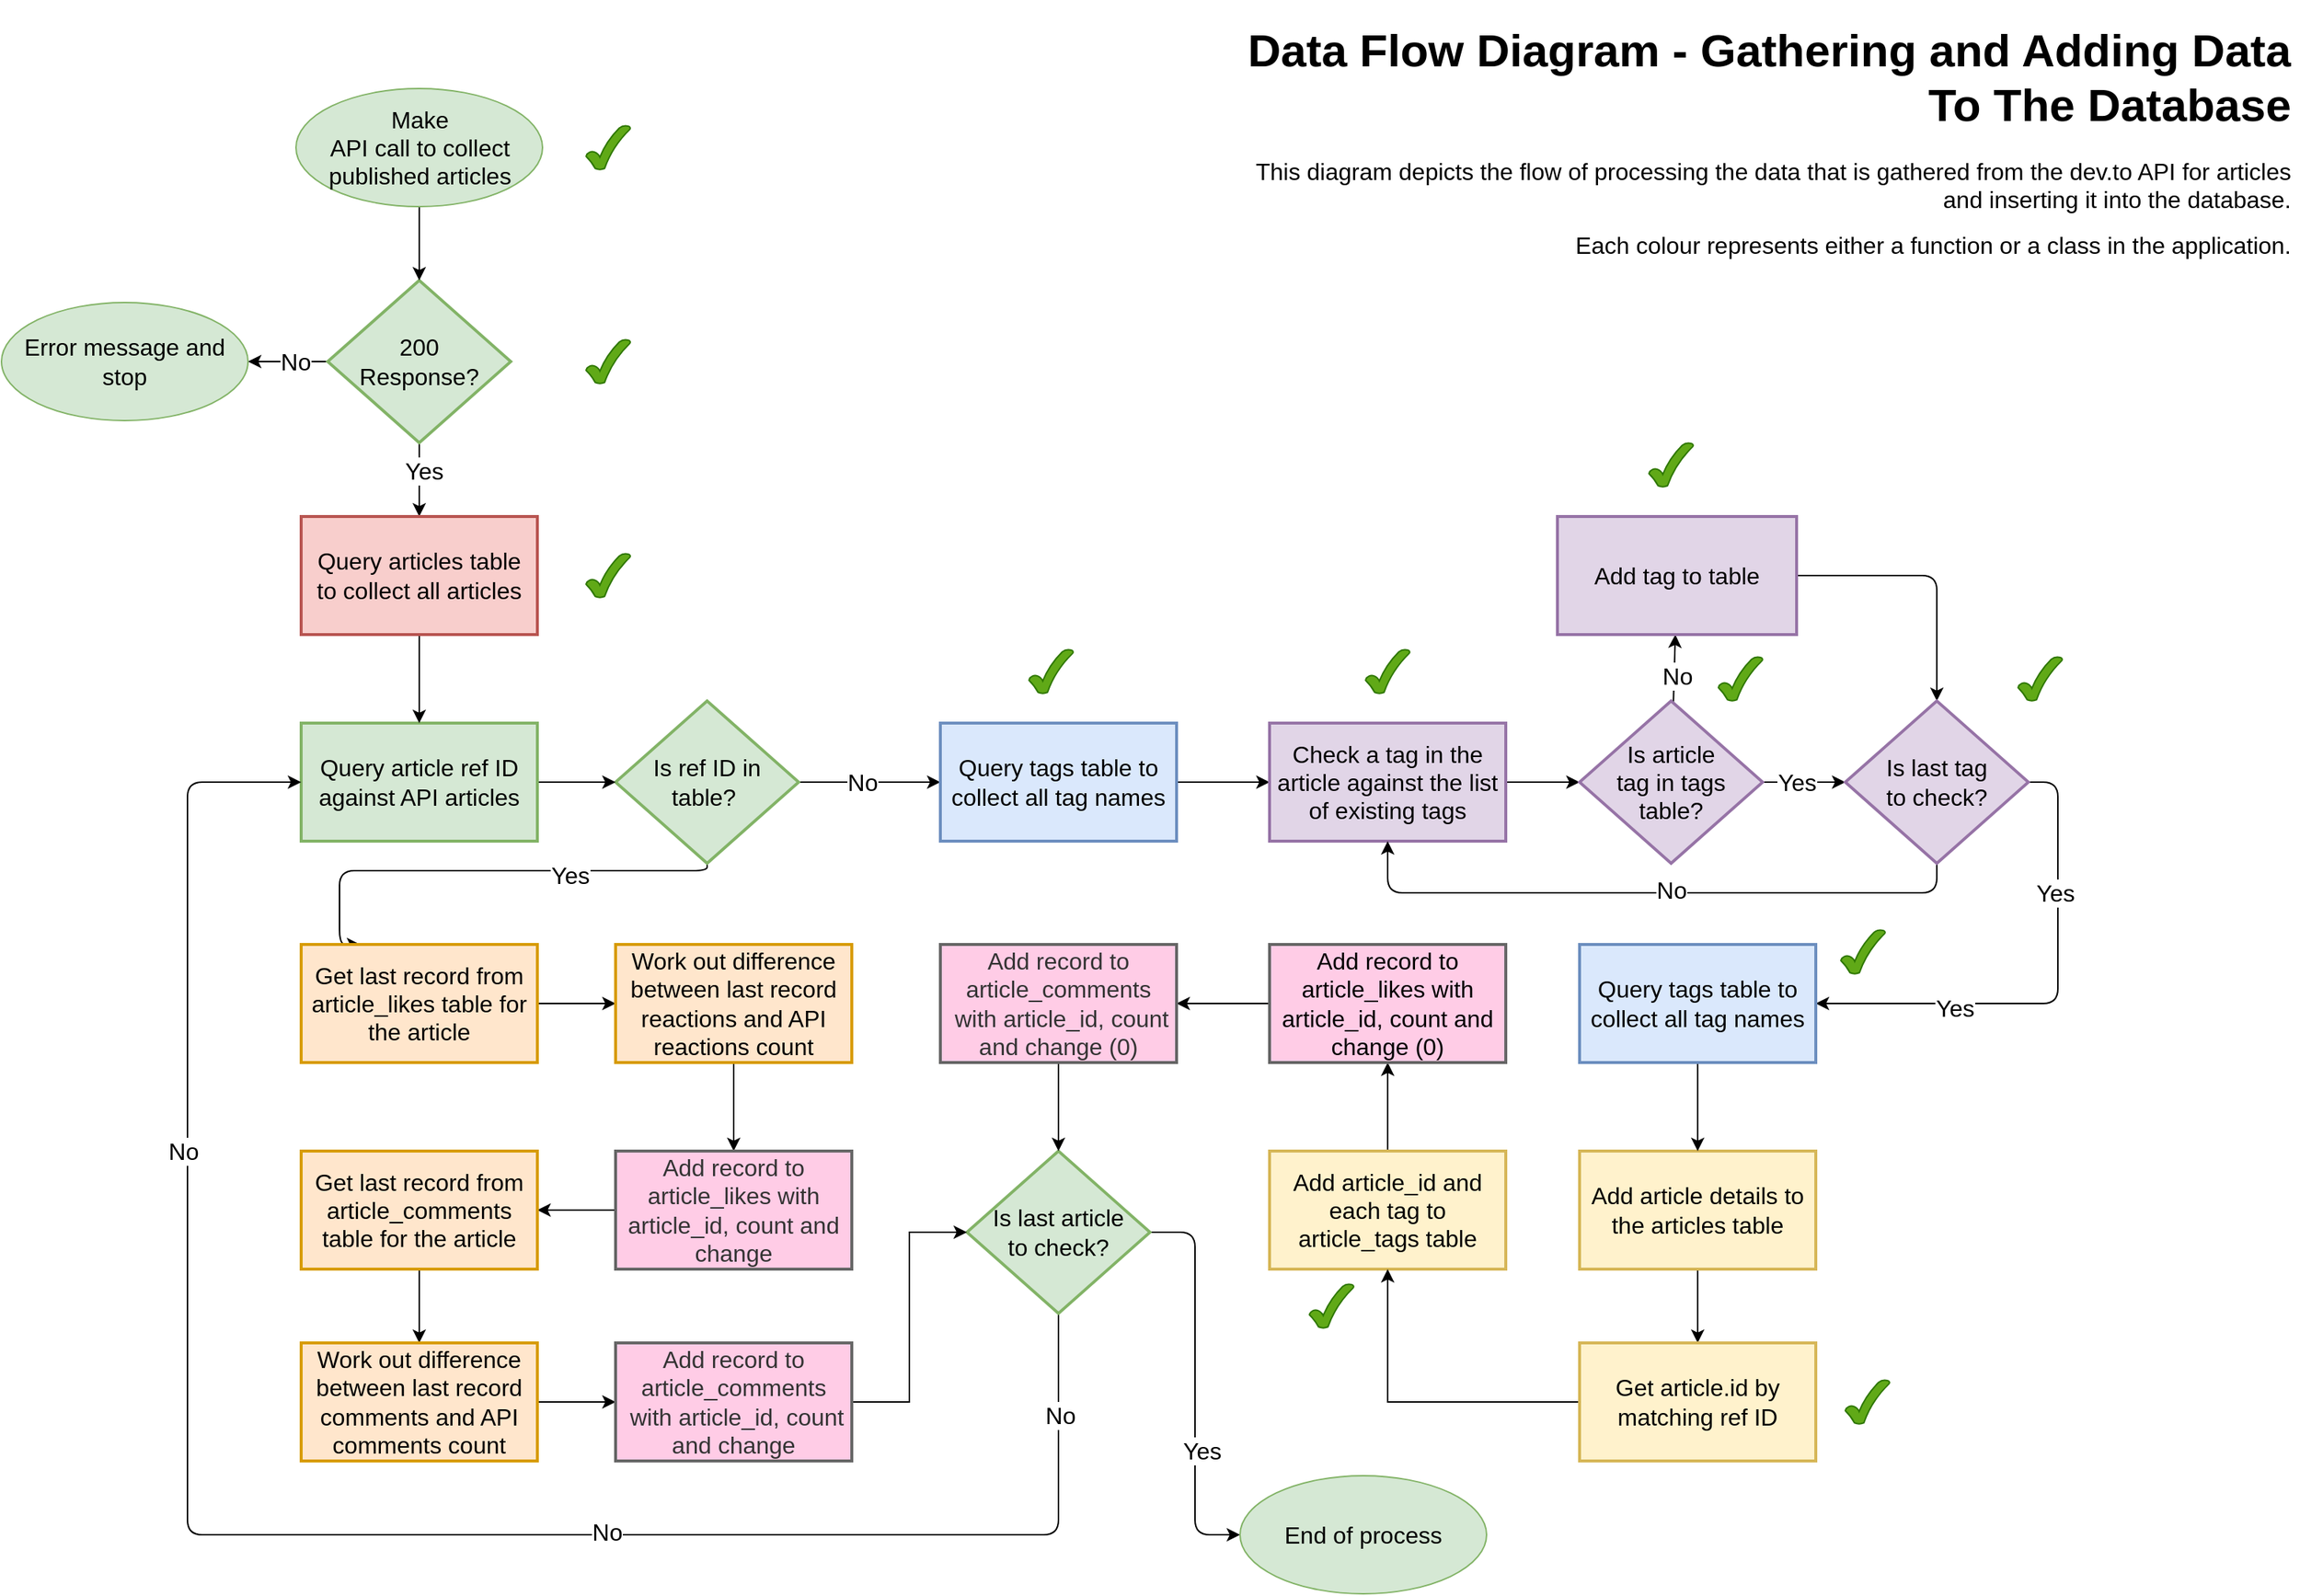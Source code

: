 <mxfile>
    <diagram name="Page-1" id="tyPmelYILmHCZgquHCRe">
        <mxGraphModel dx="1738" dy="825" grid="1" gridSize="10" guides="1" tooltips="1" connect="1" arrows="1" fold="1" page="1" pageScale="1" pageWidth="1654" pageHeight="1169" math="0" shadow="0">
            <root>
                <mxCell id="0"/>
                <mxCell id="1" parent="0"/>
                <mxCell id="qKAgkgesWeWLvzqZyhlg-28" value="" style="edgeStyle=orthogonalEdgeStyle;rounded=0;orthogonalLoop=1;jettySize=auto;html=1;fontSize=16;fontColor=#000000;" parent="1" source="qKAgkgesWeWLvzqZyhlg-4" target="qKAgkgesWeWLvzqZyhlg-23" edge="1">
                    <mxGeometry relative="1" as="geometry"/>
                </mxCell>
                <mxCell id="qKAgkgesWeWLvzqZyhlg-29" value="Yes" style="edgeLabel;html=1;align=center;verticalAlign=middle;resizable=0;points=[];fontSize=16;rounded=0;fontColor=#000000;" parent="qKAgkgesWeWLvzqZyhlg-28" vertex="1" connectable="0">
                    <mxGeometry x="-0.08" y="3" relative="1" as="geometry">
                        <mxPoint y="-4" as="offset"/>
                    </mxGeometry>
                </mxCell>
                <mxCell id="qKAgkgesWeWLvzqZyhlg-117" value="" style="edgeStyle=orthogonalEdgeStyle;orthogonalLoop=1;jettySize=auto;html=1;fontSize=16;fontColor=#000000;" parent="1" source="qKAgkgesWeWLvzqZyhlg-4" target="qKAgkgesWeWLvzqZyhlg-115" edge="1">
                    <mxGeometry relative="1" as="geometry"/>
                </mxCell>
                <mxCell id="qKAgkgesWeWLvzqZyhlg-118" value="No" style="edgeLabel;html=1;align=center;verticalAlign=middle;resizable=0;points=[];fontSize=16;fontColor=#000000;" parent="qKAgkgesWeWLvzqZyhlg-117" vertex="1" connectable="0">
                    <mxGeometry x="0.037" relative="1" as="geometry">
                        <mxPoint x="6" as="offset"/>
                    </mxGeometry>
                </mxCell>
                <mxCell id="qKAgkgesWeWLvzqZyhlg-4" value="200 &lt;br&gt;Response?" style="rhombus;whiteSpace=wrap;html=1;strokeColor=#82b366;strokeWidth=2;fontSize=16;rounded=0;fillColor=#d5e8d4;fontColor=#000000;" parent="1" vertex="1">
                    <mxGeometry x="275" y="230" width="124" height="110" as="geometry"/>
                </mxCell>
                <mxCell id="qKAgkgesWeWLvzqZyhlg-37" value="" style="edgeStyle=orthogonalEdgeStyle;orthogonalLoop=1;jettySize=auto;html=1;fontSize=16;fontColor=#000000;" parent="1" source="qKAgkgesWeWLvzqZyhlg-13" target="qKAgkgesWeWLvzqZyhlg-36" edge="1">
                    <mxGeometry relative="1" as="geometry"/>
                </mxCell>
                <mxCell id="qKAgkgesWeWLvzqZyhlg-38" value="No" style="edgeLabel;html=1;align=center;verticalAlign=middle;resizable=0;points=[];fontSize=16;fontColor=#000000;" parent="qKAgkgesWeWLvzqZyhlg-37" vertex="1" connectable="0">
                    <mxGeometry x="-0.175" relative="1" as="geometry">
                        <mxPoint x="3" as="offset"/>
                    </mxGeometry>
                </mxCell>
                <mxCell id="qKAgkgesWeWLvzqZyhlg-86" style="edgeStyle=orthogonalEdgeStyle;orthogonalLoop=1;jettySize=auto;html=1;exitX=0.5;exitY=1;exitDx=0;exitDy=0;entryX=0.25;entryY=0;entryDx=0;entryDy=0;fontSize=16;fontColor=#000000;" parent="1" source="qKAgkgesWeWLvzqZyhlg-13" target="qKAgkgesWeWLvzqZyhlg-85" edge="1">
                    <mxGeometry relative="1" as="geometry">
                        <Array as="points">
                            <mxPoint x="532" y="630"/>
                            <mxPoint x="283" y="630"/>
                        </Array>
                    </mxGeometry>
                </mxCell>
                <mxCell id="qKAgkgesWeWLvzqZyhlg-126" value="Yes" style="edgeLabel;html=1;align=center;verticalAlign=middle;resizable=0;points=[];fontSize=16;fontColor=#000000;" parent="qKAgkgesWeWLvzqZyhlg-86" vertex="1" connectable="0">
                    <mxGeometry x="-0.274" relative="1" as="geometry">
                        <mxPoint x="17" y="3" as="offset"/>
                    </mxGeometry>
                </mxCell>
                <mxCell id="qKAgkgesWeWLvzqZyhlg-13" value="Is ref ID in table?&amp;nbsp;" style="rhombus;whiteSpace=wrap;html=1;strokeColor=#82b366;strokeWidth=2;fontSize=16;rounded=0;fillColor=#d5e8d4;fontColor=#000000;" parent="1" vertex="1">
                    <mxGeometry x="470" y="515" width="124" height="110" as="geometry"/>
                </mxCell>
                <mxCell id="qKAgkgesWeWLvzqZyhlg-31" value="" style="edgeStyle=orthogonalEdgeStyle;rounded=0;orthogonalLoop=1;jettySize=auto;html=1;fontSize=16;fontColor=#000000;" parent="1" source="qKAgkgesWeWLvzqZyhlg-22" target="qKAgkgesWeWLvzqZyhlg-13" edge="1">
                    <mxGeometry relative="1" as="geometry"/>
                </mxCell>
                <mxCell id="qKAgkgesWeWLvzqZyhlg-22" value="Query article ref ID against API articles" style="rounded=0;whiteSpace=wrap;html=1;strokeColor=#82b366;strokeWidth=2;fontSize=16;fillColor=#d5e8d4;fontColor=#000000;" parent="1" vertex="1">
                    <mxGeometry x="257" y="530" width="160" height="80" as="geometry"/>
                </mxCell>
                <mxCell id="qKAgkgesWeWLvzqZyhlg-30" value="" style="edgeStyle=orthogonalEdgeStyle;rounded=0;orthogonalLoop=1;jettySize=auto;html=1;fontSize=16;fontColor=#000000;" parent="1" source="qKAgkgesWeWLvzqZyhlg-23" target="qKAgkgesWeWLvzqZyhlg-22" edge="1">
                    <mxGeometry relative="1" as="geometry"/>
                </mxCell>
                <mxCell id="qKAgkgesWeWLvzqZyhlg-23" value="Query articles table &lt;br&gt;to collect all articles" style="rounded=0;whiteSpace=wrap;html=1;strokeColor=#b85450;strokeWidth=2;fontSize=16;fillColor=#f8cecc;fontColor=#000000;" parent="1" vertex="1">
                    <mxGeometry x="257" y="390" width="160" height="80" as="geometry"/>
                </mxCell>
                <mxCell id="qKAgkgesWeWLvzqZyhlg-40" value="" style="edgeStyle=orthogonalEdgeStyle;orthogonalLoop=1;jettySize=auto;html=1;fontSize=16;fontColor=#000000;" parent="1" source="qKAgkgesWeWLvzqZyhlg-36" target="qKAgkgesWeWLvzqZyhlg-39" edge="1">
                    <mxGeometry relative="1" as="geometry"/>
                </mxCell>
                <mxCell id="qKAgkgesWeWLvzqZyhlg-36" value="Query tags table to collect all tag names" style="rounded=0;whiteSpace=wrap;html=1;strokeColor=#6c8ebf;strokeWidth=2;fontSize=16;fillColor=#dae8fc;fontColor=#000000;" parent="1" vertex="1">
                    <mxGeometry x="690" y="530" width="160" height="80" as="geometry"/>
                </mxCell>
                <mxCell id="qKAgkgesWeWLvzqZyhlg-77" value="" style="edgeStyle=orthogonalEdgeStyle;orthogonalLoop=1;jettySize=auto;html=1;fontSize=16;fontColor=#000000;" parent="1" source="qKAgkgesWeWLvzqZyhlg-39" target="qKAgkgesWeWLvzqZyhlg-41" edge="1">
                    <mxGeometry relative="1" as="geometry"/>
                </mxCell>
                <mxCell id="qKAgkgesWeWLvzqZyhlg-39" value="Check a tag in the article against the list of existing tags" style="rounded=0;whiteSpace=wrap;html=1;strokeColor=#9673a6;strokeWidth=2;fontSize=16;fillColor=#e1d5e7;fontColor=#000000;" parent="1" vertex="1">
                    <mxGeometry x="913" y="530" width="160" height="80" as="geometry"/>
                </mxCell>
                <mxCell id="qKAgkgesWeWLvzqZyhlg-82" value="" style="edgeStyle=orthogonalEdgeStyle;orthogonalLoop=1;jettySize=auto;html=1;fontSize=16;fontColor=#000000;" parent="1" source="qKAgkgesWeWLvzqZyhlg-41" target="qKAgkgesWeWLvzqZyhlg-48" edge="1">
                    <mxGeometry relative="1" as="geometry"/>
                </mxCell>
                <mxCell id="qKAgkgesWeWLvzqZyhlg-83" value="Yes" style="edgeLabel;html=1;align=center;verticalAlign=middle;resizable=0;points=[];fontSize=16;fontColor=#000000;" parent="qKAgkgesWeWLvzqZyhlg-82" vertex="1" connectable="0">
                    <mxGeometry x="-0.321" relative="1" as="geometry">
                        <mxPoint x="4" as="offset"/>
                    </mxGeometry>
                </mxCell>
                <mxCell id="4" value="" style="edgeStyle=none;html=1;fontSize=16;fontColor=#000000;" parent="1" source="qKAgkgesWeWLvzqZyhlg-41" target="qKAgkgesWeWLvzqZyhlg-43" edge="1">
                    <mxGeometry relative="1" as="geometry"/>
                </mxCell>
                <mxCell id="5" value="No" style="edgeLabel;html=1;align=center;verticalAlign=middle;resizable=0;points=[];fontSize=16;fontColor=#000000;" parent="4" vertex="1" connectable="0">
                    <mxGeometry x="-0.239" y="-2" relative="1" as="geometry">
                        <mxPoint y="-1" as="offset"/>
                    </mxGeometry>
                </mxCell>
                <mxCell id="qKAgkgesWeWLvzqZyhlg-41" value="Is article &lt;br&gt;tag in tags &lt;br&gt;table?" style="rhombus;whiteSpace=wrap;html=1;strokeColor=#9673a6;strokeWidth=2;fontSize=16;rounded=0;fillColor=#e1d5e7;fontColor=#000000;" parent="1" vertex="1">
                    <mxGeometry x="1123" y="515" width="124" height="110" as="geometry"/>
                </mxCell>
                <mxCell id="qKAgkgesWeWLvzqZyhlg-76" value="" style="edgeStyle=orthogonalEdgeStyle;orthogonalLoop=1;jettySize=auto;html=1;fontSize=16;fontColor=#000000;" parent="1" source="qKAgkgesWeWLvzqZyhlg-43" target="qKAgkgesWeWLvzqZyhlg-48" edge="1">
                    <mxGeometry relative="1" as="geometry"/>
                </mxCell>
                <mxCell id="qKAgkgesWeWLvzqZyhlg-43" value="Add tag to table" style="rounded=0;whiteSpace=wrap;html=1;strokeColor=#9673a6;strokeWidth=2;fontSize=16;fillColor=#e1d5e7;fontColor=#000000;" parent="1" vertex="1">
                    <mxGeometry x="1108" y="390" width="162" height="80" as="geometry"/>
                </mxCell>
                <mxCell id="qKAgkgesWeWLvzqZyhlg-78" style="edgeStyle=orthogonalEdgeStyle;orthogonalLoop=1;jettySize=auto;html=1;exitX=0.5;exitY=1;exitDx=0;exitDy=0;entryX=0.5;entryY=1;entryDx=0;entryDy=0;fontSize=16;fontColor=#000000;" parent="1" source="qKAgkgesWeWLvzqZyhlg-48" target="qKAgkgesWeWLvzqZyhlg-39" edge="1">
                    <mxGeometry relative="1" as="geometry"/>
                </mxCell>
                <mxCell id="qKAgkgesWeWLvzqZyhlg-84" value="No" style="edgeLabel;html=1;align=center;verticalAlign=middle;resizable=0;points=[];fontSize=16;fontColor=#000000;" parent="qKAgkgesWeWLvzqZyhlg-78" vertex="1" connectable="0">
                    <mxGeometry x="-0.166" y="-2" relative="1" as="geometry">
                        <mxPoint x="-22" as="offset"/>
                    </mxGeometry>
                </mxCell>
                <mxCell id="qKAgkgesWeWLvzqZyhlg-127" style="edgeStyle=orthogonalEdgeStyle;orthogonalLoop=1;jettySize=auto;html=1;exitX=1;exitY=0.5;exitDx=0;exitDy=0;entryX=1;entryY=0.5;entryDx=0;entryDy=0;fontSize=16;fontColor=#000000;" parent="1" source="qKAgkgesWeWLvzqZyhlg-48" target="qKAgkgesWeWLvzqZyhlg-65" edge="1">
                    <mxGeometry relative="1" as="geometry"/>
                </mxCell>
                <mxCell id="qKAgkgesWeWLvzqZyhlg-128" value="Yes" style="edgeLabel;html=1;align=center;verticalAlign=middle;resizable=0;points=[];fontSize=16;fontColor=#000000;" parent="qKAgkgesWeWLvzqZyhlg-127" vertex="1" connectable="0">
                    <mxGeometry x="-0.39" y="-2" relative="1" as="geometry">
                        <mxPoint y="-7" as="offset"/>
                    </mxGeometry>
                </mxCell>
                <mxCell id="qKAgkgesWeWLvzqZyhlg-129" value="Yes" style="edgeLabel;html=1;align=center;verticalAlign=middle;resizable=0;points=[];fontSize=16;fontColor=#000000;" parent="qKAgkgesWeWLvzqZyhlg-127" vertex="1" connectable="0">
                    <mxGeometry x="0.436" y="3" relative="1" as="geometry">
                        <mxPoint as="offset"/>
                    </mxGeometry>
                </mxCell>
                <mxCell id="qKAgkgesWeWLvzqZyhlg-48" value="Is last tag&lt;br&gt;to check?" style="rhombus;whiteSpace=wrap;html=1;strokeColor=#9673a6;strokeWidth=2;fontSize=16;rounded=0;fillColor=#e1d5e7;fontColor=#000000;" parent="1" vertex="1">
                    <mxGeometry x="1303" y="515" width="124" height="110" as="geometry"/>
                </mxCell>
                <mxCell id="fLssB-HxiL2g9s0SJJZW-10" value="" style="edgeStyle=orthogonalEdgeStyle;rounded=0;orthogonalLoop=1;jettySize=auto;html=1;fontColor=#000000;" parent="1" source="qKAgkgesWeWLvzqZyhlg-57" target="fLssB-HxiL2g9s0SJJZW-7" edge="1">
                    <mxGeometry relative="1" as="geometry"/>
                </mxCell>
                <mxCell id="qKAgkgesWeWLvzqZyhlg-57" value="Add article details to the articles table" style="rounded=0;whiteSpace=wrap;html=1;strokeColor=#d6b656;strokeWidth=2;fontSize=16;fillColor=#fff2cc;fontColor=#000000;" parent="1" vertex="1">
                    <mxGeometry x="1123" y="820" width="160" height="80" as="geometry"/>
                </mxCell>
                <mxCell id="qKAgkgesWeWLvzqZyhlg-130" value="" style="edgeStyle=orthogonalEdgeStyle;orthogonalLoop=1;jettySize=auto;html=1;fontSize=16;fontColor=#000000;" parent="1" source="qKAgkgesWeWLvzqZyhlg-65" target="qKAgkgesWeWLvzqZyhlg-57" edge="1">
                    <mxGeometry relative="1" as="geometry"/>
                </mxCell>
                <mxCell id="qKAgkgesWeWLvzqZyhlg-65" value="Query tags table to collect all tag names" style="rounded=0;whiteSpace=wrap;html=1;strokeColor=#6c8ebf;strokeWidth=2;fontSize=16;fillColor=#dae8fc;fontColor=#000000;" parent="1" vertex="1">
                    <mxGeometry x="1123" y="680" width="160" height="80" as="geometry"/>
                </mxCell>
                <mxCell id="fLssB-HxiL2g9s0SJJZW-9" value="" style="edgeStyle=orthogonalEdgeStyle;rounded=0;orthogonalLoop=1;jettySize=auto;html=1;fontColor=#000000;" parent="1" source="qKAgkgesWeWLvzqZyhlg-67" target="AzzlFSzyv7NFCUatMOU6-6" edge="1">
                    <mxGeometry relative="1" as="geometry"/>
                </mxCell>
                <mxCell id="qKAgkgesWeWLvzqZyhlg-67" value="Add article_id and each tag to article_tags table" style="rounded=0;whiteSpace=wrap;html=1;strokeColor=#d6b656;strokeWidth=2;fontSize=16;fillColor=#fff2cc;fontColor=#000000;" parent="1" vertex="1">
                    <mxGeometry x="913" y="820" width="160" height="80" as="geometry"/>
                </mxCell>
                <mxCell id="qKAgkgesWeWLvzqZyhlg-106" style="edgeStyle=orthogonalEdgeStyle;orthogonalLoop=1;jettySize=auto;html=1;exitX=0.5;exitY=1;exitDx=0;exitDy=0;entryX=0;entryY=0.5;entryDx=0;entryDy=0;fontSize=16;fontColor=#000000;" parent="1" source="qKAgkgesWeWLvzqZyhlg-69" target="qKAgkgesWeWLvzqZyhlg-22" edge="1">
                    <mxGeometry relative="1" as="geometry">
                        <Array as="points">
                            <mxPoint x="770" y="1080"/>
                            <mxPoint x="180" y="1080"/>
                            <mxPoint x="180" y="570"/>
                        </Array>
                    </mxGeometry>
                </mxCell>
                <mxCell id="qKAgkgesWeWLvzqZyhlg-107" value="No" style="edgeLabel;html=1;align=center;verticalAlign=middle;resizable=0;points=[];fontSize=16;fontColor=#000000;" parent="qKAgkgesWeWLvzqZyhlg-106" vertex="1" connectable="0">
                    <mxGeometry x="-0.91" y="1" relative="1" as="geometry">
                        <mxPoint y="9" as="offset"/>
                    </mxGeometry>
                </mxCell>
                <mxCell id="qKAgkgesWeWLvzqZyhlg-108" value="No" style="edgeLabel;html=1;align=center;verticalAlign=middle;resizable=0;points=[];fontSize=16;fontColor=#000000;" parent="qKAgkgesWeWLvzqZyhlg-106" vertex="1" connectable="0">
                    <mxGeometry x="-0.313" y="-2" relative="1" as="geometry">
                        <mxPoint as="offset"/>
                    </mxGeometry>
                </mxCell>
                <mxCell id="qKAgkgesWeWLvzqZyhlg-109" value="No" style="edgeLabel;html=1;align=center;verticalAlign=middle;resizable=0;points=[];fontSize=16;fontColor=#000000;" parent="qKAgkgesWeWLvzqZyhlg-106" vertex="1" connectable="0">
                    <mxGeometry x="0.507" y="3" relative="1" as="geometry">
                        <mxPoint as="offset"/>
                    </mxGeometry>
                </mxCell>
                <mxCell id="qKAgkgesWeWLvzqZyhlg-123" style="edgeStyle=orthogonalEdgeStyle;orthogonalLoop=1;jettySize=auto;html=1;exitX=1;exitY=0.5;exitDx=0;exitDy=0;entryX=0;entryY=0.5;entryDx=0;entryDy=0;fontSize=16;fontColor=#000000;" parent="1" source="qKAgkgesWeWLvzqZyhlg-69" target="qKAgkgesWeWLvzqZyhlg-119" edge="1">
                    <mxGeometry relative="1" as="geometry"/>
                </mxCell>
                <mxCell id="qKAgkgesWeWLvzqZyhlg-125" value="Yes" style="edgeLabel;html=1;align=center;verticalAlign=middle;resizable=0;points=[];fontSize=16;fontColor=#000000;" parent="qKAgkgesWeWLvzqZyhlg-123" vertex="1" connectable="0">
                    <mxGeometry x="0.34" relative="1" as="geometry">
                        <mxPoint x="4" as="offset"/>
                    </mxGeometry>
                </mxCell>
                <mxCell id="qKAgkgesWeWLvzqZyhlg-69" value="Is last article&lt;br&gt;to check?" style="rhombus;whiteSpace=wrap;html=1;strokeColor=#82b366;strokeWidth=2;fontSize=16;rounded=0;fillColor=#d5e8d4;fontColor=#000000;" parent="1" vertex="1">
                    <mxGeometry x="708" y="820" width="124" height="110" as="geometry"/>
                </mxCell>
                <mxCell id="qKAgkgesWeWLvzqZyhlg-97" value="" style="edgeStyle=orthogonalEdgeStyle;orthogonalLoop=1;jettySize=auto;html=1;fontSize=16;fontColor=#000000;" parent="1" source="qKAgkgesWeWLvzqZyhlg-85" target="qKAgkgesWeWLvzqZyhlg-89" edge="1">
                    <mxGeometry relative="1" as="geometry"/>
                </mxCell>
                <mxCell id="qKAgkgesWeWLvzqZyhlg-85" value="Get last record from article_likes table for the article" style="rounded=0;whiteSpace=wrap;html=1;strokeColor=#d79b00;strokeWidth=2;fontSize=16;fillColor=#ffe6cc;fontColor=#000000;" parent="1" vertex="1">
                    <mxGeometry x="257" y="680" width="160" height="80" as="geometry"/>
                </mxCell>
                <mxCell id="qKAgkgesWeWLvzqZyhlg-98" value="" style="edgeStyle=orthogonalEdgeStyle;orthogonalLoop=1;jettySize=auto;html=1;fontSize=16;fontColor=#000000;" parent="1" source="qKAgkgesWeWLvzqZyhlg-89" target="qKAgkgesWeWLvzqZyhlg-91" edge="1">
                    <mxGeometry relative="1" as="geometry"/>
                </mxCell>
                <mxCell id="qKAgkgesWeWLvzqZyhlg-89" value="Work out difference between last record reactions and API reactions count" style="rounded=0;whiteSpace=wrap;html=1;strokeColor=#d79b00;strokeWidth=2;fontSize=16;fillColor=#ffe6cc;fontColor=#000000;" parent="1" vertex="1">
                    <mxGeometry x="470" y="680" width="160" height="80" as="geometry"/>
                </mxCell>
                <mxCell id="qKAgkgesWeWLvzqZyhlg-99" value="" style="edgeStyle=orthogonalEdgeStyle;orthogonalLoop=1;jettySize=auto;html=1;fontSize=16;fontColor=#000000;" parent="1" source="qKAgkgesWeWLvzqZyhlg-91" target="qKAgkgesWeWLvzqZyhlg-93" edge="1">
                    <mxGeometry relative="1" as="geometry"/>
                </mxCell>
                <mxCell id="qKAgkgesWeWLvzqZyhlg-91" value="Add record to article_likes with article_id, count and change" style="rounded=0;whiteSpace=wrap;html=1;strokeColor=#666666;strokeWidth=2;fontSize=16;fillColor=#FFCCE6;fontColor=#333333;" parent="1" vertex="1">
                    <mxGeometry x="470" y="820" width="160" height="80" as="geometry"/>
                </mxCell>
                <mxCell id="qKAgkgesWeWLvzqZyhlg-102" value="" style="edgeStyle=orthogonalEdgeStyle;orthogonalLoop=1;jettySize=auto;html=1;fontSize=16;fontColor=#000000;" parent="1" source="qKAgkgesWeWLvzqZyhlg-93" target="qKAgkgesWeWLvzqZyhlg-100" edge="1">
                    <mxGeometry relative="1" as="geometry"/>
                </mxCell>
                <mxCell id="qKAgkgesWeWLvzqZyhlg-93" value="Get last record from article_comments table for the article" style="rounded=0;whiteSpace=wrap;html=1;strokeColor=#d79b00;strokeWidth=2;fontSize=16;fillColor=#ffe6cc;fontColor=#000000;" parent="1" vertex="1">
                    <mxGeometry x="257" y="820" width="160" height="80" as="geometry"/>
                </mxCell>
                <mxCell id="qKAgkgesWeWLvzqZyhlg-103" value="" style="edgeStyle=orthogonalEdgeStyle;orthogonalLoop=1;jettySize=auto;html=1;fontSize=16;fontColor=#000000;" parent="1" source="qKAgkgesWeWLvzqZyhlg-100" target="qKAgkgesWeWLvzqZyhlg-101" edge="1">
                    <mxGeometry relative="1" as="geometry"/>
                </mxCell>
                <mxCell id="qKAgkgesWeWLvzqZyhlg-100" value="Work out difference between last record comments and API comments count" style="rounded=0;whiteSpace=wrap;html=1;strokeColor=#d79b00;strokeWidth=2;fontSize=16;fillColor=#ffe6cc;fontColor=#000000;" parent="1" vertex="1">
                    <mxGeometry x="257" y="950" width="160" height="80" as="geometry"/>
                </mxCell>
                <mxCell id="fLssB-HxiL2g9s0SJJZW-11" style="edgeStyle=orthogonalEdgeStyle;rounded=0;orthogonalLoop=1;jettySize=auto;html=1;entryX=0;entryY=0.5;entryDx=0;entryDy=0;" parent="1" source="qKAgkgesWeWLvzqZyhlg-101" target="qKAgkgesWeWLvzqZyhlg-69" edge="1">
                    <mxGeometry relative="1" as="geometry"/>
                </mxCell>
                <mxCell id="qKAgkgesWeWLvzqZyhlg-101" value="Add record to article_comments&lt;br&gt;&amp;nbsp;with article_id, count and change" style="rounded=0;whiteSpace=wrap;html=1;strokeColor=#666666;strokeWidth=2;fontSize=16;fillColor=#FFCCE6;fontColor=#333333;" parent="1" vertex="1">
                    <mxGeometry x="470" y="950" width="160" height="80" as="geometry"/>
                </mxCell>
                <mxCell id="qKAgkgesWeWLvzqZyhlg-114" value="" style="edgeStyle=orthogonalEdgeStyle;orthogonalLoop=1;jettySize=auto;html=1;fontSize=16;fontColor=#000000;" parent="1" source="qKAgkgesWeWLvzqZyhlg-111" target="qKAgkgesWeWLvzqZyhlg-4" edge="1">
                    <mxGeometry relative="1" as="geometry"/>
                </mxCell>
                <mxCell id="qKAgkgesWeWLvzqZyhlg-111" value="Make &lt;br&gt;API call to collect published articles" style="ellipse;whiteSpace=wrap;html=1;fontSize=16;fillColor=#d5e8d4;strokeColor=#82b366;fontColor=#000000;" parent="1" vertex="1">
                    <mxGeometry x="253.5" y="100" width="167" height="80" as="geometry"/>
                </mxCell>
                <mxCell id="qKAgkgesWeWLvzqZyhlg-115" value="Error message and stop" style="ellipse;whiteSpace=wrap;html=1;fontSize=16;fillColor=#d5e8d4;strokeColor=#82b366;fontColor=#000000;" parent="1" vertex="1">
                    <mxGeometry x="54" y="245" width="167" height="80" as="geometry"/>
                </mxCell>
                <mxCell id="qKAgkgesWeWLvzqZyhlg-119" value="End of process" style="ellipse;whiteSpace=wrap;html=1;fontSize=16;fillColor=#d5e8d4;strokeColor=#82b366;fontColor=#000000;" parent="1" vertex="1">
                    <mxGeometry x="893" y="1040" width="167" height="80" as="geometry"/>
                </mxCell>
                <mxCell id="3" value="&lt;h1&gt;&lt;font style=&quot;font-size: 31px;&quot;&gt;Data Flow Diagram - Gathering and Adding Data To The Database&lt;/font&gt;&lt;/h1&gt;&lt;p&gt;&lt;font style=&quot;font-size: 16px;&quot;&gt;This diagram depicts the flow of processing the data that is gathered from the dev.to API for articles and inserting it into the database.&lt;/font&gt;&lt;/p&gt;&lt;p&gt;&lt;font style=&quot;font-size: 16px;&quot;&gt;Each colour represents either a function or a class in the application.&lt;/font&gt;&lt;/p&gt;" style="text;html=1;strokeColor=none;fillColor=none;spacing=5;spacingTop=-20;whiteSpace=wrap;overflow=hidden;rounded=0;align=right;" parent="1" vertex="1">
                    <mxGeometry x="880" y="50" width="730" height="210" as="geometry"/>
                </mxCell>
                <mxCell id="AzzlFSzyv7NFCUatMOU6-10" value="" style="edgeStyle=orthogonalEdgeStyle;rounded=0;orthogonalLoop=1;jettySize=auto;html=1;" parent="1" source="AzzlFSzyv7NFCUatMOU6-6" target="AzzlFSzyv7NFCUatMOU6-7" edge="1">
                    <mxGeometry relative="1" as="geometry"/>
                </mxCell>
                <mxCell id="AzzlFSzyv7NFCUatMOU6-6" value="Add record to article_likes with article_id, count and change (0)" style="rounded=0;whiteSpace=wrap;html=1;strokeColor=#666666;strokeWidth=2;fontSize=16;fillColor=#FFCCE6;fontColor=#000000;" parent="1" vertex="1">
                    <mxGeometry x="913" y="680" width="160" height="80" as="geometry"/>
                </mxCell>
                <mxCell id="AzzlFSzyv7NFCUatMOU6-8" value="" style="edgeStyle=orthogonalEdgeStyle;rounded=0;orthogonalLoop=1;jettySize=auto;html=1;" parent="1" source="AzzlFSzyv7NFCUatMOU6-7" target="qKAgkgesWeWLvzqZyhlg-69" edge="1">
                    <mxGeometry relative="1" as="geometry"/>
                </mxCell>
                <mxCell id="AzzlFSzyv7NFCUatMOU6-7" value="Add record to article_comments&lt;br&gt;&amp;nbsp;with article_id, count and change (0)" style="rounded=0;whiteSpace=wrap;html=1;strokeColor=#666666;strokeWidth=2;fontSize=16;fillColor=#FFCCE6;fontColor=#333333;" parent="1" vertex="1">
                    <mxGeometry x="690" y="680" width="160" height="80" as="geometry"/>
                </mxCell>
                <mxCell id="fLssB-HxiL2g9s0SJJZW-8" style="edgeStyle=orthogonalEdgeStyle;rounded=0;orthogonalLoop=1;jettySize=auto;html=1;entryX=0.5;entryY=1;entryDx=0;entryDy=0;fontColor=#000000;" parent="1" source="fLssB-HxiL2g9s0SJJZW-7" target="qKAgkgesWeWLvzqZyhlg-67" edge="1">
                    <mxGeometry relative="1" as="geometry"/>
                </mxCell>
                <mxCell id="fLssB-HxiL2g9s0SJJZW-7" value="Get article.id by matching ref ID" style="rounded=0;whiteSpace=wrap;html=1;strokeColor=#d6b656;strokeWidth=2;fontSize=16;fillColor=#fff2cc;fontColor=#000000;" parent="1" vertex="1">
                    <mxGeometry x="1123" y="950" width="160" height="80" as="geometry"/>
                </mxCell>
                <mxCell id="8" value="" style="verticalLabelPosition=bottom;verticalAlign=top;html=1;shape=mxgraph.basic.tick;fillColor=#60a917;strokeColor=#2D7600;fontColor=#ffffff;" parent="1" vertex="1">
                    <mxGeometry x="450" y="125" width="30" height="30" as="geometry"/>
                </mxCell>
                <mxCell id="9" value="" style="verticalLabelPosition=bottom;verticalAlign=top;html=1;shape=mxgraph.basic.tick;fillColor=#60a917;strokeColor=#2D7600;fontColor=#ffffff;" parent="1" vertex="1">
                    <mxGeometry x="450" y="270" width="30" height="30" as="geometry"/>
                </mxCell>
                <mxCell id="10" value="" style="verticalLabelPosition=bottom;verticalAlign=top;html=1;shape=mxgraph.basic.tick;fillColor=#60a917;strokeColor=#2D7600;fontColor=#ffffff;" parent="1" vertex="1">
                    <mxGeometry x="450" y="415" width="30" height="30" as="geometry"/>
                </mxCell>
                <mxCell id="11" value="" style="verticalLabelPosition=bottom;verticalAlign=top;html=1;shape=mxgraph.basic.tick;fillColor=#60a917;strokeColor=#2D7600;fontColor=#ffffff;" parent="1" vertex="1">
                    <mxGeometry x="750" y="480" width="30" height="30" as="geometry"/>
                </mxCell>
                <mxCell id="12" value="" style="verticalLabelPosition=bottom;verticalAlign=top;html=1;shape=mxgraph.basic.tick;fillColor=#60a917;strokeColor=#2D7600;fontColor=#000000;" parent="1" vertex="1">
                    <mxGeometry x="1300" y="670" width="30" height="30" as="geometry"/>
                </mxCell>
                <mxCell id="13" value="" style="verticalLabelPosition=bottom;verticalAlign=top;html=1;shape=mxgraph.basic.tick;fillColor=#60a917;strokeColor=#2D7600;fontColor=#ffffff;" parent="1" vertex="1">
                    <mxGeometry x="1170" y="340" width="30" height="30" as="geometry"/>
                </mxCell>
                <mxCell id="14" value="" style="verticalLabelPosition=bottom;verticalAlign=top;html=1;shape=mxgraph.basic.tick;fillColor=#60a917;strokeColor=#2D7600;fontColor=#ffffff;" parent="1" vertex="1">
                    <mxGeometry x="978" y="480" width="30" height="30" as="geometry"/>
                </mxCell>
                <mxCell id="15" value="" style="verticalLabelPosition=bottom;verticalAlign=top;html=1;shape=mxgraph.basic.tick;fillColor=#60a917;strokeColor=#2D7600;fontColor=#ffffff;" parent="1" vertex="1">
                    <mxGeometry x="1217" y="485" width="30" height="30" as="geometry"/>
                </mxCell>
                <mxCell id="16" value="" style="verticalLabelPosition=bottom;verticalAlign=top;html=1;shape=mxgraph.basic.tick;fillColor=#60a917;strokeColor=#2D7600;fontColor=#ffffff;" parent="1" vertex="1">
                    <mxGeometry x="1420" y="485" width="30" height="30" as="geometry"/>
                </mxCell>
                <mxCell id="17" value="" style="verticalLabelPosition=bottom;verticalAlign=top;html=1;shape=mxgraph.basic.tick;fillColor=#60a917;strokeColor=#2D7600;fontColor=#ffffff;" vertex="1" parent="1">
                    <mxGeometry x="940" y="910" width="30" height="30" as="geometry"/>
                </mxCell>
                <mxCell id="18" value="" style="verticalLabelPosition=bottom;verticalAlign=top;html=1;shape=mxgraph.basic.tick;fillColor=#60a917;strokeColor=#2D7600;fontColor=#ffffff;" vertex="1" parent="1">
                    <mxGeometry x="1303" y="975" width="30" height="30" as="geometry"/>
                </mxCell>
            </root>
        </mxGraphModel>
    </diagram>
</mxfile>